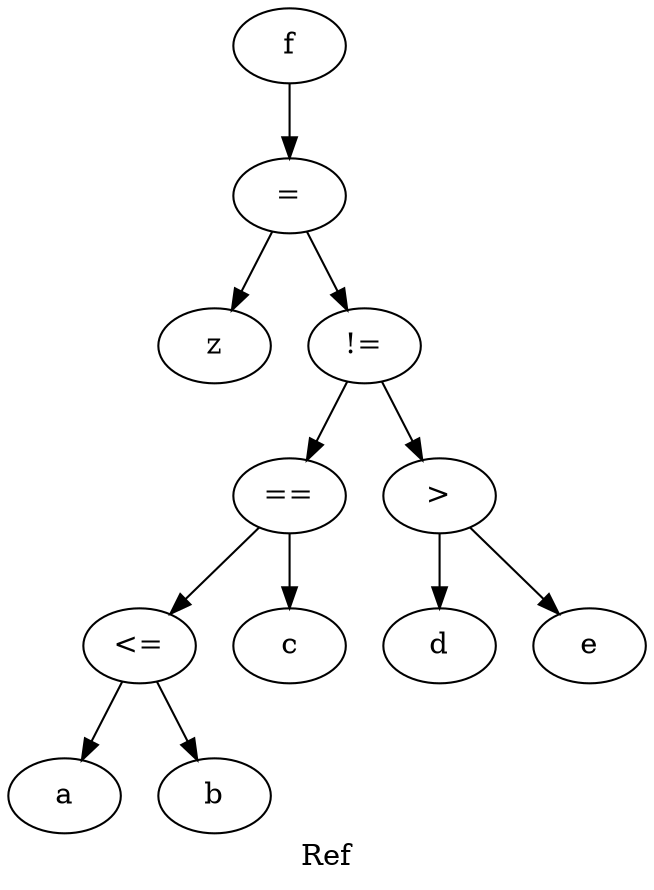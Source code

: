 digraph {
label="Ref";
x7fff44581968 [label="f"];
x7fff44581968 -> x5602c15e47e8
x5602c15e47e8 [label="="];
x5602c15e47e8 -> x5602c15e4728
x5602c15e47e8 -> x5602c15e4768
x5602c15e4728 [label="z"];
x5602c15e4768 [label="!="];
x5602c15e4768 -> x5602c15e4668
x5602c15e4768 -> x5602c15e46a8
x5602c15e4668 [label="=="];
x5602c15e4668 -> x5602c15e4468
x5602c15e4668 -> x5602c15e44a8
x5602c15e4468 [label="<="];
x5602c15e4468 -> x5602c15e3df8
x5602c15e4468 -> x5602c15e3e38
x5602c15e3df8 [label="a"];
x5602c15e3e38 [label="b"];
x5602c15e44a8 [label="c"];
x5602c15e46a8 [label=">"];
x5602c15e46a8 -> x5602c15e45a8
x5602c15e46a8 -> x5602c15e45e8
x5602c15e45a8 [label="d"];
x5602c15e45e8 [label="e"];
}
